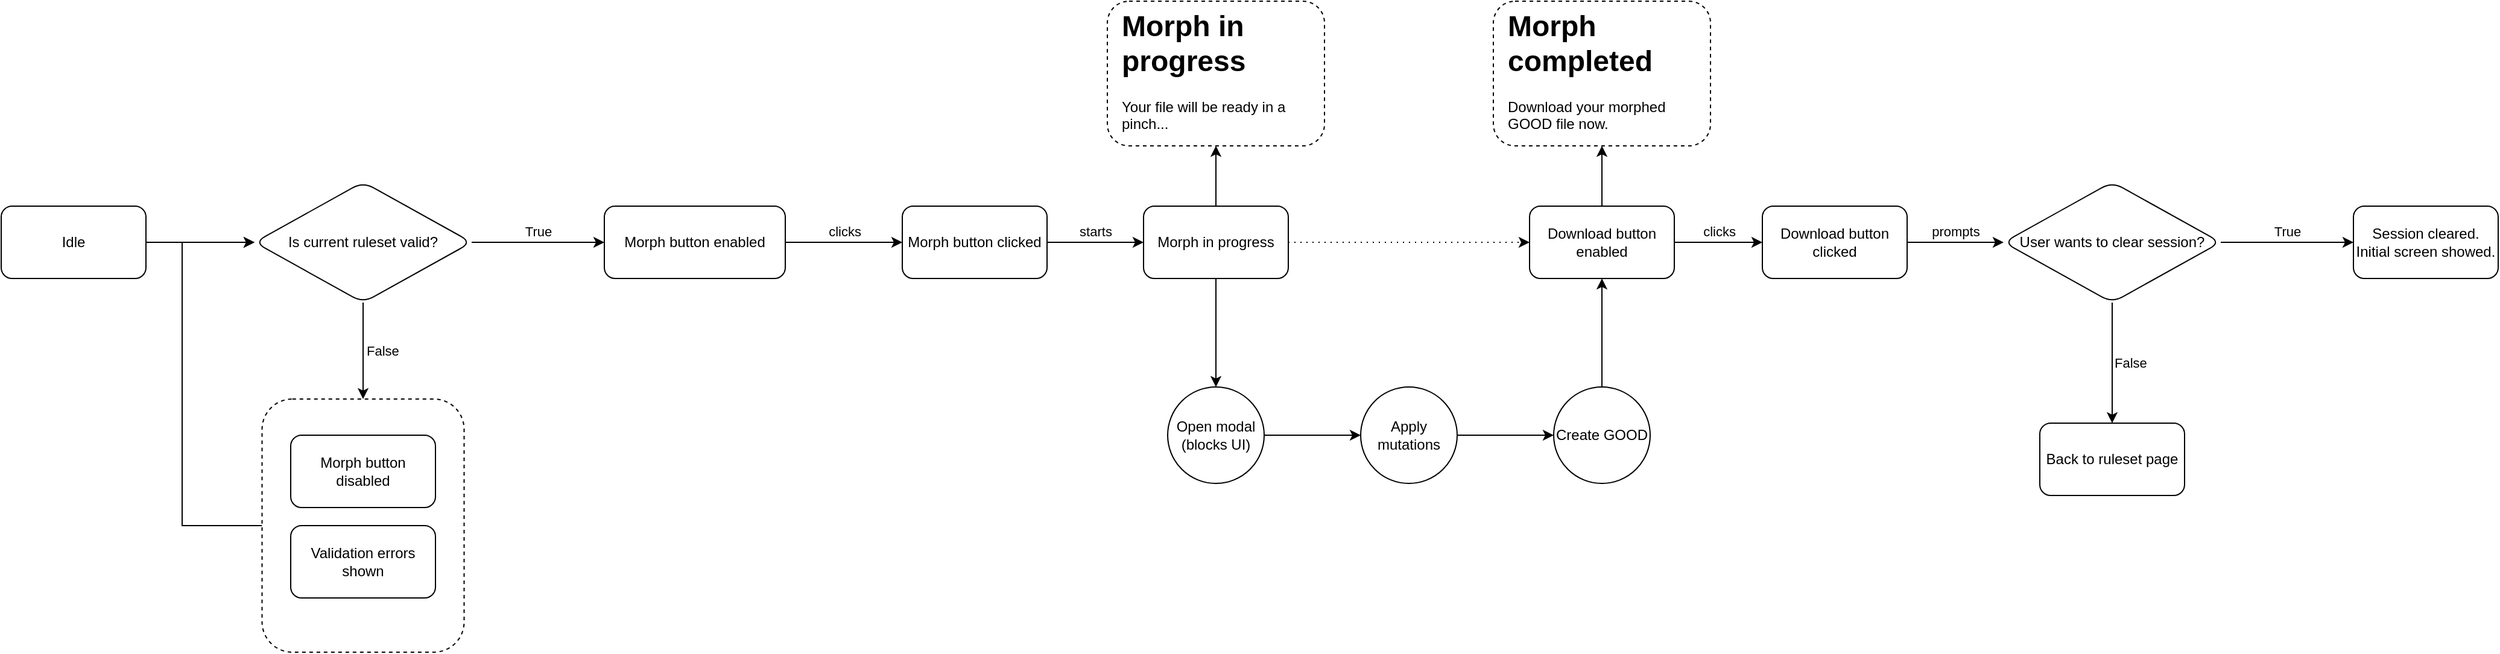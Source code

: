 <mxfile version="24.3.1" type="device">
  <diagram name="Page-1" id="kTVizfT043NCmCflQYAv">
    <mxGraphModel dx="1568" dy="1107" grid="1" gridSize="10" guides="1" tooltips="1" connect="1" arrows="1" fold="1" page="1" pageScale="1" pageWidth="827" pageHeight="1169" math="0" shadow="0">
      <root>
        <mxCell id="0" />
        <mxCell id="1" parent="0" />
        <mxCell id="g6_J3Z5VfQFTkVYBVITs-23" style="edgeStyle=orthogonalEdgeStyle;rounded=0;orthogonalLoop=1;jettySize=auto;html=1;exitX=0;exitY=0.5;exitDx=0;exitDy=0;entryX=0;entryY=0.5;entryDx=0;entryDy=0;" edge="1" parent="1" source="g6_J3Z5VfQFTkVYBVITs-19" target="g6_J3Z5VfQFTkVYBVITs-15">
          <mxGeometry relative="1" as="geometry">
            <Array as="points">
              <mxPoint x="230" y="435" />
              <mxPoint x="230" y="200" />
            </Array>
          </mxGeometry>
        </mxCell>
        <mxCell id="g6_J3Z5VfQFTkVYBVITs-19" value="" style="rounded=1;whiteSpace=wrap;html=1;labelBackgroundColor=none;dashed=1;glass=0;" vertex="1" parent="1">
          <mxGeometry x="296.25" y="330" width="167.5" height="210" as="geometry" />
        </mxCell>
        <mxCell id="g6_J3Z5VfQFTkVYBVITs-16" value="" style="edgeStyle=orthogonalEdgeStyle;rounded=0;orthogonalLoop=1;jettySize=auto;html=1;" edge="1" parent="1" source="g6_J3Z5VfQFTkVYBVITs-4" target="g6_J3Z5VfQFTkVYBVITs-15">
          <mxGeometry relative="1" as="geometry" />
        </mxCell>
        <mxCell id="g6_J3Z5VfQFTkVYBVITs-4" value="Idle" style="rounded=1;whiteSpace=wrap;html=1;" vertex="1" parent="1">
          <mxGeometry x="80" y="170" width="120" height="60" as="geometry" />
        </mxCell>
        <mxCell id="g6_J3Z5VfQFTkVYBVITs-29" value="starts" style="edgeStyle=orthogonalEdgeStyle;rounded=0;orthogonalLoop=1;jettySize=auto;html=1;strokeColor=default;align=center;verticalAlign=bottom;fontFamily=Helvetica;fontSize=11;fontColor=default;labelBackgroundColor=default;endArrow=classic;" edge="1" parent="1" source="g6_J3Z5VfQFTkVYBVITs-9" target="g6_J3Z5VfQFTkVYBVITs-28">
          <mxGeometry relative="1" as="geometry" />
        </mxCell>
        <mxCell id="g6_J3Z5VfQFTkVYBVITs-9" value="Morph button clicked" style="rounded=1;whiteSpace=wrap;html=1;" vertex="1" parent="1">
          <mxGeometry x="827" y="170" width="120" height="60" as="geometry" />
        </mxCell>
        <mxCell id="g6_J3Z5VfQFTkVYBVITs-27" value="" style="edgeStyle=orthogonalEdgeStyle;rounded=0;orthogonalLoop=1;jettySize=auto;html=1;exitX=0.5;exitY=1;exitDx=0;exitDy=0;" edge="1" parent="1" source="g6_J3Z5VfQFTkVYBVITs-28" target="g6_J3Z5VfQFTkVYBVITs-26">
          <mxGeometry relative="1" as="geometry">
            <mxPoint x="927" y="370" as="sourcePoint" />
          </mxGeometry>
        </mxCell>
        <mxCell id="g6_J3Z5VfQFTkVYBVITs-18" value="False" style="edgeStyle=orthogonalEdgeStyle;rounded=0;orthogonalLoop=1;jettySize=auto;html=1;labelPosition=right;verticalLabelPosition=middle;align=left;verticalAlign=middle;" edge="1" parent="1" source="g6_J3Z5VfQFTkVYBVITs-15">
          <mxGeometry relative="1" as="geometry">
            <mxPoint x="380" y="330" as="targetPoint" />
          </mxGeometry>
        </mxCell>
        <mxCell id="g6_J3Z5VfQFTkVYBVITs-22" value="True" style="edgeStyle=orthogonalEdgeStyle;rounded=0;orthogonalLoop=1;jettySize=auto;html=1;labelPosition=center;verticalLabelPosition=top;align=center;verticalAlign=bottom;" edge="1" parent="1" source="g6_J3Z5VfQFTkVYBVITs-15" target="g6_J3Z5VfQFTkVYBVITs-21">
          <mxGeometry relative="1" as="geometry" />
        </mxCell>
        <mxCell id="g6_J3Z5VfQFTkVYBVITs-15" value="Is current ruleset valid?" style="rhombus;whiteSpace=wrap;html=1;rounded=1;" vertex="1" parent="1">
          <mxGeometry x="290" y="150" width="180" height="100" as="geometry" />
        </mxCell>
        <mxCell id="g6_J3Z5VfQFTkVYBVITs-17" value="Morph button disabled" style="whiteSpace=wrap;html=1;rounded=1;" vertex="1" parent="1">
          <mxGeometry x="320" y="360" width="120" height="60" as="geometry" />
        </mxCell>
        <mxCell id="g6_J3Z5VfQFTkVYBVITs-20" value="Validation errors shown" style="whiteSpace=wrap;html=1;rounded=1;" vertex="1" parent="1">
          <mxGeometry x="320" y="435" width="120" height="60" as="geometry" />
        </mxCell>
        <mxCell id="g6_J3Z5VfQFTkVYBVITs-25" value="clicks" style="edgeStyle=orthogonalEdgeStyle;rounded=0;orthogonalLoop=1;jettySize=auto;html=1;entryX=0;entryY=0.5;entryDx=0;entryDy=0;labelPosition=center;verticalLabelPosition=top;align=center;verticalAlign=bottom;" edge="1" parent="1" source="g6_J3Z5VfQFTkVYBVITs-21" target="g6_J3Z5VfQFTkVYBVITs-9">
          <mxGeometry x="-0.003" relative="1" as="geometry">
            <mxPoint x="825" y="200" as="targetPoint" />
            <mxPoint as="offset" />
          </mxGeometry>
        </mxCell>
        <mxCell id="g6_J3Z5VfQFTkVYBVITs-21" value="Morph button enabled" style="whiteSpace=wrap;html=1;rounded=1;" vertex="1" parent="1">
          <mxGeometry x="580" y="170" width="150" height="60" as="geometry" />
        </mxCell>
        <mxCell id="g6_J3Z5VfQFTkVYBVITs-31" value="" style="edgeStyle=orthogonalEdgeStyle;rounded=0;orthogonalLoop=1;jettySize=auto;html=1;" edge="1" parent="1" source="g6_J3Z5VfQFTkVYBVITs-26" target="g6_J3Z5VfQFTkVYBVITs-30">
          <mxGeometry relative="1" as="geometry" />
        </mxCell>
        <mxCell id="g6_J3Z5VfQFTkVYBVITs-26" value="Open modal (blocks UI)" style="ellipse;whiteSpace=wrap;html=1;rounded=1;" vertex="1" parent="1">
          <mxGeometry x="1047" y="320" width="80" height="80" as="geometry" />
        </mxCell>
        <mxCell id="g6_J3Z5VfQFTkVYBVITs-36" style="edgeStyle=orthogonalEdgeStyle;rounded=0;orthogonalLoop=1;jettySize=auto;html=1;exitX=1;exitY=0.5;exitDx=0;exitDy=0;entryX=0;entryY=0.5;entryDx=0;entryDy=0;dashed=1;dashPattern=1 4;" edge="1" parent="1" source="g6_J3Z5VfQFTkVYBVITs-28" target="g6_J3Z5VfQFTkVYBVITs-34">
          <mxGeometry relative="1" as="geometry" />
        </mxCell>
        <mxCell id="g6_J3Z5VfQFTkVYBVITs-41" style="edgeStyle=orthogonalEdgeStyle;rounded=0;orthogonalLoop=1;jettySize=auto;html=1;exitX=0.5;exitY=0;exitDx=0;exitDy=0;entryX=0.5;entryY=1;entryDx=0;entryDy=0;" edge="1" parent="1" source="g6_J3Z5VfQFTkVYBVITs-28" target="g6_J3Z5VfQFTkVYBVITs-40">
          <mxGeometry relative="1" as="geometry" />
        </mxCell>
        <mxCell id="g6_J3Z5VfQFTkVYBVITs-28" value="Morph in progress" style="rounded=1;whiteSpace=wrap;html=1;" vertex="1" parent="1">
          <mxGeometry x="1027" y="170" width="120" height="60" as="geometry" />
        </mxCell>
        <mxCell id="g6_J3Z5VfQFTkVYBVITs-33" value="" style="edgeStyle=orthogonalEdgeStyle;rounded=0;orthogonalLoop=1;jettySize=auto;html=1;" edge="1" parent="1" source="g6_J3Z5VfQFTkVYBVITs-30" target="g6_J3Z5VfQFTkVYBVITs-32">
          <mxGeometry relative="1" as="geometry" />
        </mxCell>
        <mxCell id="g6_J3Z5VfQFTkVYBVITs-30" value="Apply mutations" style="ellipse;whiteSpace=wrap;html=1;rounded=1;" vertex="1" parent="1">
          <mxGeometry x="1207" y="320" width="80" height="80" as="geometry" />
        </mxCell>
        <mxCell id="g6_J3Z5VfQFTkVYBVITs-35" value="" style="edgeStyle=orthogonalEdgeStyle;rounded=0;orthogonalLoop=1;jettySize=auto;html=1;" edge="1" parent="1" source="g6_J3Z5VfQFTkVYBVITs-32" target="g6_J3Z5VfQFTkVYBVITs-34">
          <mxGeometry relative="1" as="geometry" />
        </mxCell>
        <mxCell id="g6_J3Z5VfQFTkVYBVITs-32" value="Create GOOD" style="ellipse;html=1;rounded=1;spacing=2;whiteSpace=wrap;" vertex="1" parent="1">
          <mxGeometry x="1367" y="320" width="80" height="80" as="geometry" />
        </mxCell>
        <mxCell id="g6_J3Z5VfQFTkVYBVITs-39" style="edgeStyle=orthogonalEdgeStyle;rounded=0;orthogonalLoop=1;jettySize=auto;html=1;exitX=0.5;exitY=0;exitDx=0;exitDy=0;entryX=0.5;entryY=1;entryDx=0;entryDy=0;" edge="1" parent="1" source="g6_J3Z5VfQFTkVYBVITs-34">
          <mxGeometry relative="1" as="geometry">
            <mxPoint x="1407" y="120" as="targetPoint" />
          </mxGeometry>
        </mxCell>
        <mxCell id="g6_J3Z5VfQFTkVYBVITs-44" value="clicks" style="edgeStyle=orthogonalEdgeStyle;rounded=0;orthogonalLoop=1;jettySize=auto;html=1;entryX=0;entryY=0.5;entryDx=0;entryDy=0;strokeColor=default;align=center;verticalAlign=bottom;fontFamily=Helvetica;fontSize=11;fontColor=default;labelBackgroundColor=default;endArrow=classic;" edge="1" parent="1" source="g6_J3Z5VfQFTkVYBVITs-34" target="g6_J3Z5VfQFTkVYBVITs-49">
          <mxGeometry x="0.004" relative="1" as="geometry">
            <mxPoint x="1540" y="200" as="targetPoint" />
            <mxPoint as="offset" />
          </mxGeometry>
        </mxCell>
        <mxCell id="g6_J3Z5VfQFTkVYBVITs-34" value="Download button enabled" style="whiteSpace=wrap;html=1;rounded=1;spacing=2;" vertex="1" parent="1">
          <mxGeometry x="1347" y="170" width="120" height="60" as="geometry" />
        </mxCell>
        <mxCell id="g6_J3Z5VfQFTkVYBVITs-40" value="&lt;h1 style=&quot;margin-top: 0px;&quot;&gt;Morph in progress&lt;/h1&gt;&lt;p&gt;Your file will be ready in a pinch...&lt;/p&gt;" style="text;html=1;whiteSpace=wrap;overflow=hidden;rounded=1;strokeColor=default;dashed=1;perimeterSpacing=0;strokeWidth=1;spacing=2;spacingLeft=10;spacingRight=10;" vertex="1" parent="1">
          <mxGeometry x="997" width="180" height="120" as="geometry" />
        </mxCell>
        <mxCell id="g6_J3Z5VfQFTkVYBVITs-42" value="&lt;h1 style=&quot;margin-top: 0px;&quot;&gt;Morph completed&lt;/h1&gt;&lt;h1 style=&quot;margin-top: 0px;&quot;&gt;&lt;p style=&quot;font-size: 12px; font-weight: 400;&quot;&gt;Download your morphed GOOD file now.&lt;/p&gt;&lt;/h1&gt;" style="text;html=1;whiteSpace=wrap;overflow=hidden;rounded=1;strokeColor=default;dashed=1;perimeterSpacing=0;strokeWidth=1;spacing=2;spacingLeft=10;spacingRight=10;" vertex="1" parent="1">
          <mxGeometry x="1317" width="180" height="120" as="geometry" />
        </mxCell>
        <mxCell id="g6_J3Z5VfQFTkVYBVITs-52" value="prompts" style="edgeStyle=orthogonalEdgeStyle;rounded=0;orthogonalLoop=1;jettySize=auto;html=1;entryX=0;entryY=0.5;entryDx=0;entryDy=0;strokeColor=default;align=center;verticalAlign=bottom;fontFamily=Helvetica;fontSize=11;fontColor=default;labelBackgroundColor=default;endArrow=classic;" edge="1" parent="1" source="g6_J3Z5VfQFTkVYBVITs-49" target="g6_J3Z5VfQFTkVYBVITs-53">
          <mxGeometry relative="1" as="geometry">
            <mxPoint x="1740" y="200" as="targetPoint" />
          </mxGeometry>
        </mxCell>
        <mxCell id="g6_J3Z5VfQFTkVYBVITs-49" value="Download button clicked" style="whiteSpace=wrap;html=1;rounded=1;spacing=2;" vertex="1" parent="1">
          <mxGeometry x="1540" y="170" width="120" height="60" as="geometry" />
        </mxCell>
        <mxCell id="g6_J3Z5VfQFTkVYBVITs-55" value="True" style="edgeStyle=orthogonalEdgeStyle;rounded=0;orthogonalLoop=1;jettySize=auto;html=1;labelPosition=center;verticalLabelPosition=top;align=center;verticalAlign=bottom;" edge="1" parent="1" source="g6_J3Z5VfQFTkVYBVITs-53" target="g6_J3Z5VfQFTkVYBVITs-54">
          <mxGeometry relative="1" as="geometry" />
        </mxCell>
        <mxCell id="g6_J3Z5VfQFTkVYBVITs-57" value="False" style="edgeStyle=orthogonalEdgeStyle;rounded=0;orthogonalLoop=1;jettySize=auto;html=1;labelPosition=right;verticalLabelPosition=middle;align=left;verticalAlign=middle;" edge="1" parent="1" source="g6_J3Z5VfQFTkVYBVITs-53" target="g6_J3Z5VfQFTkVYBVITs-56">
          <mxGeometry relative="1" as="geometry" />
        </mxCell>
        <mxCell id="g6_J3Z5VfQFTkVYBVITs-53" value="User wants to clear session?" style="rhombus;whiteSpace=wrap;html=1;rounded=1;" vertex="1" parent="1">
          <mxGeometry x="1740" y="150" width="180" height="100" as="geometry" />
        </mxCell>
        <mxCell id="g6_J3Z5VfQFTkVYBVITs-54" value="Session cleared.&lt;div&gt;Initial screen showed.&lt;/div&gt;" style="whiteSpace=wrap;html=1;rounded=1;" vertex="1" parent="1">
          <mxGeometry x="2030" y="170" width="120" height="60" as="geometry" />
        </mxCell>
        <mxCell id="g6_J3Z5VfQFTkVYBVITs-56" value="Back to ruleset page" style="whiteSpace=wrap;html=1;rounded=1;" vertex="1" parent="1">
          <mxGeometry x="1770" y="350" width="120" height="60" as="geometry" />
        </mxCell>
      </root>
    </mxGraphModel>
  </diagram>
</mxfile>
